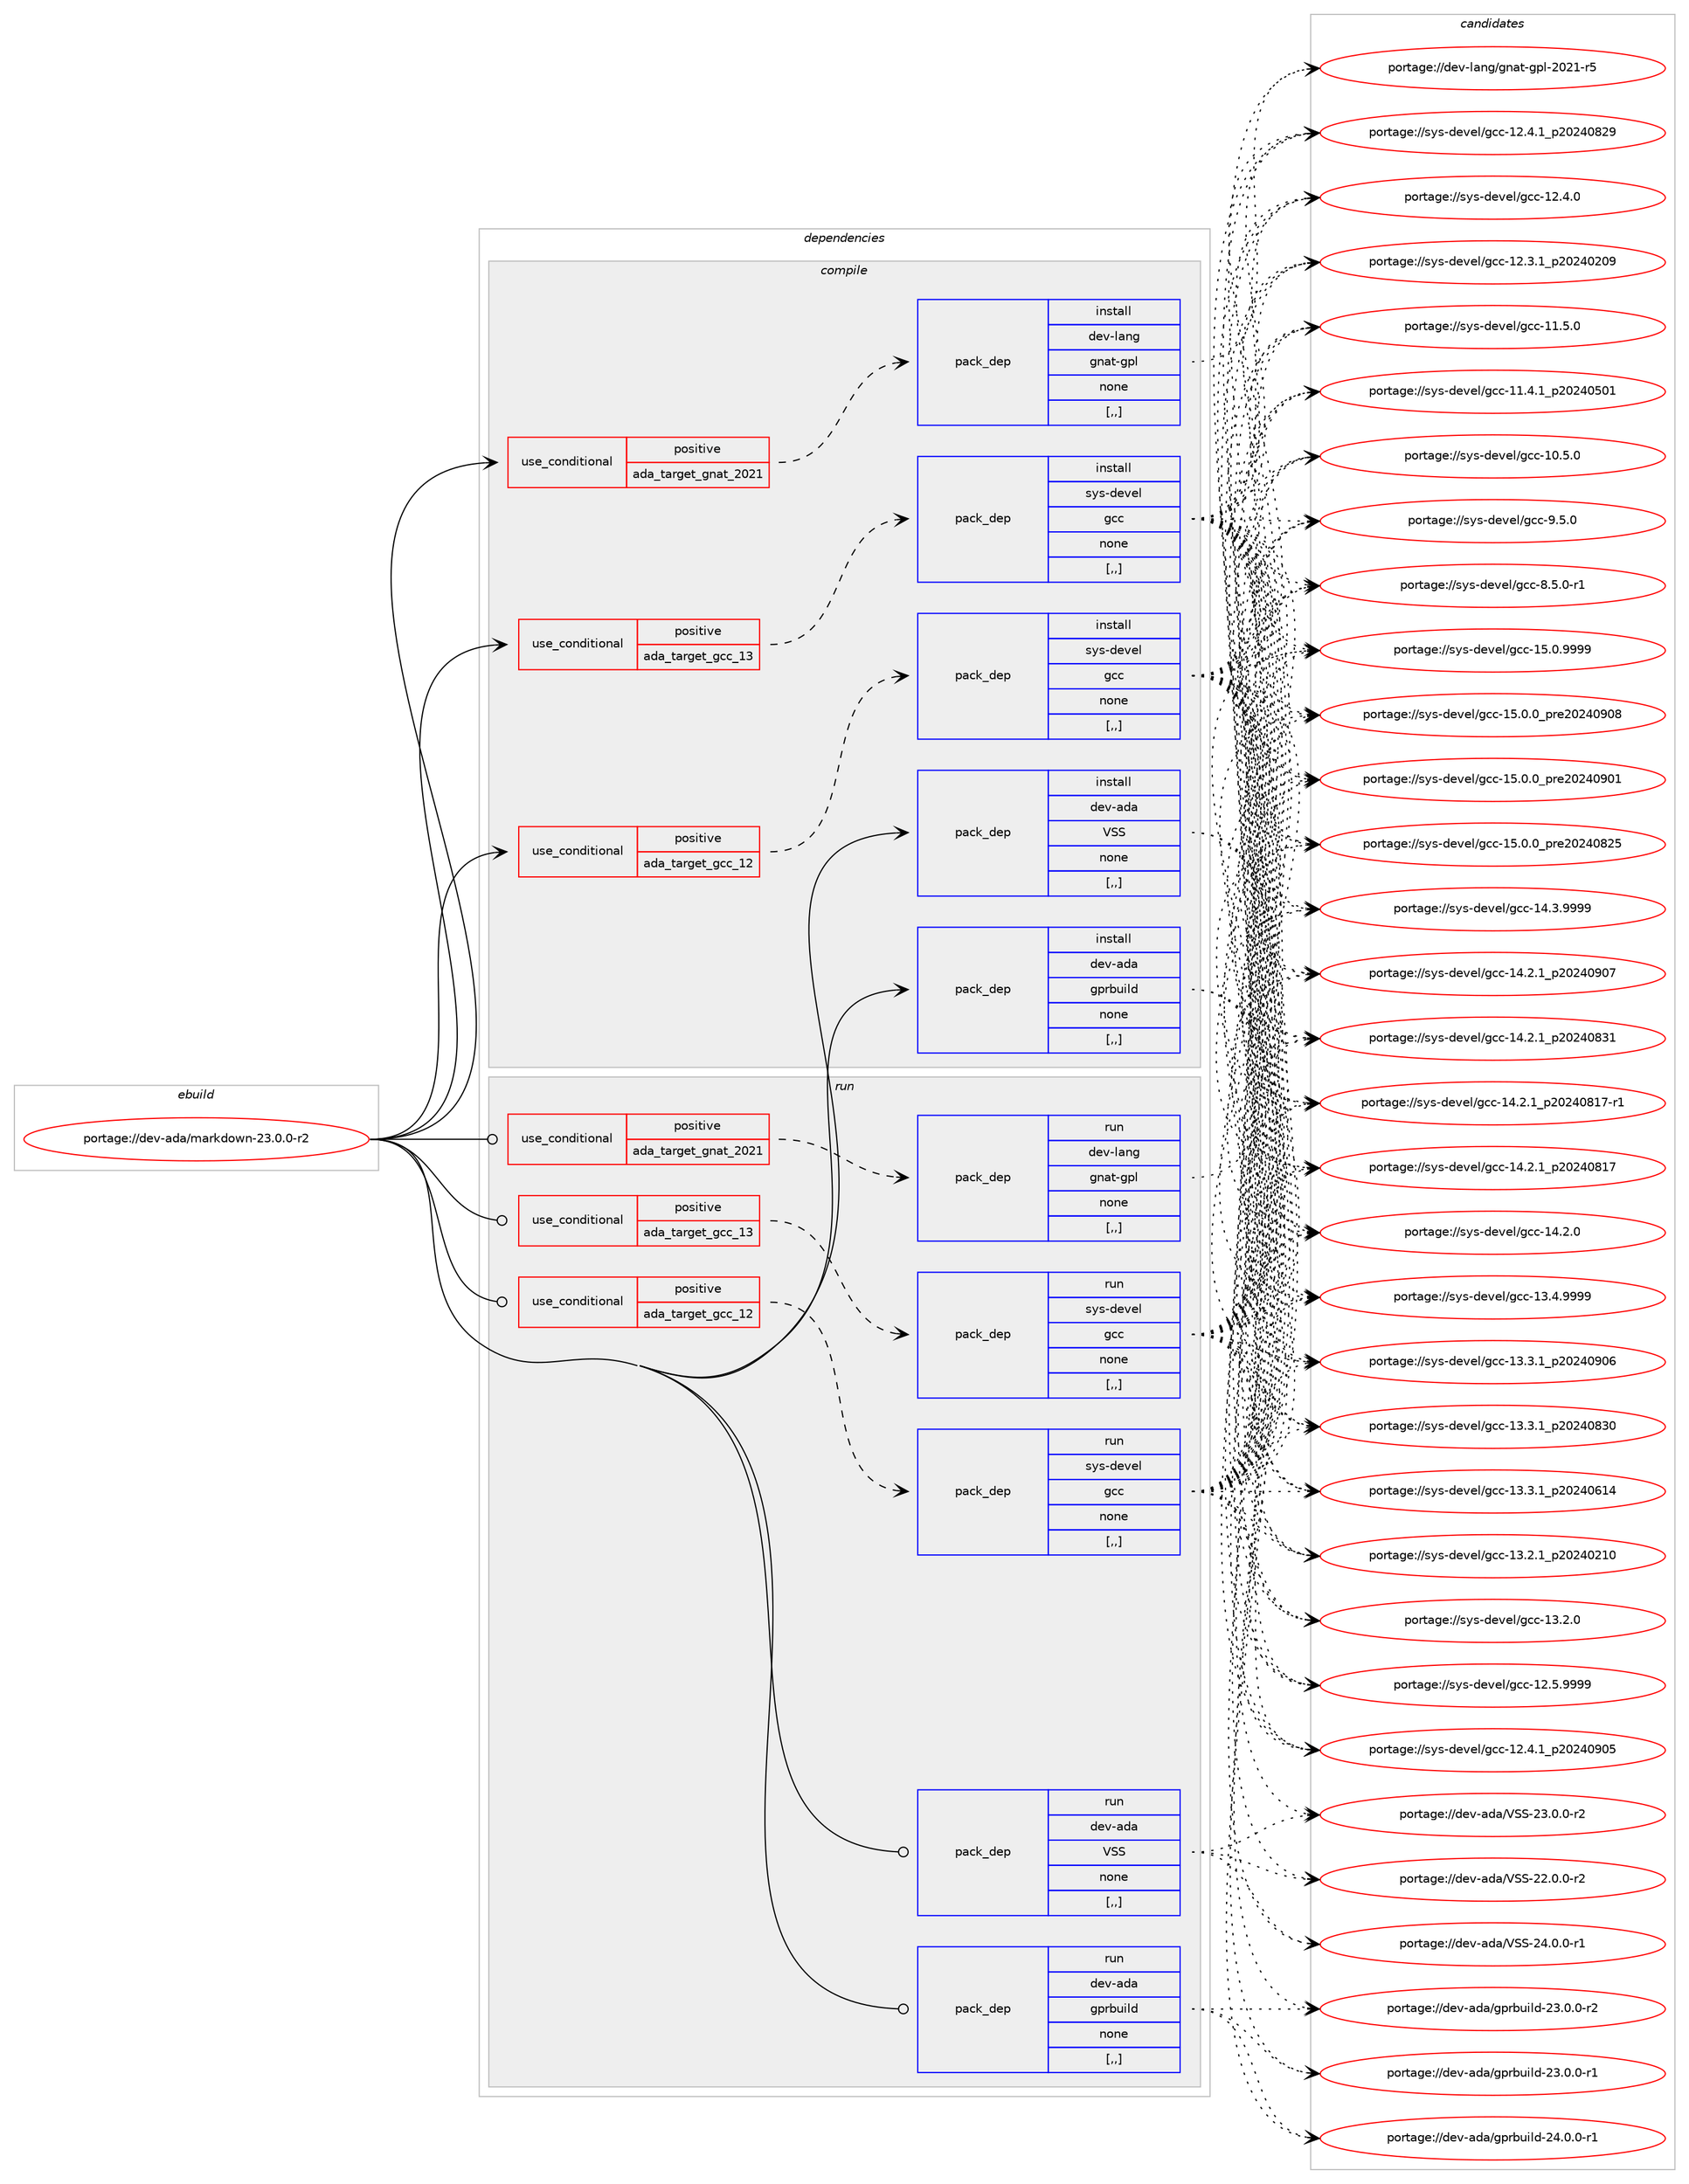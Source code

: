 digraph prolog {

# *************
# Graph options
# *************

newrank=true;
concentrate=true;
compound=true;
graph [rankdir=LR,fontname=Helvetica,fontsize=10,ranksep=1.5];#, ranksep=2.5, nodesep=0.2];
edge  [arrowhead=vee];
node  [fontname=Helvetica,fontsize=10];

# **********
# The ebuild
# **********

subgraph cluster_leftcol {
color=gray;
label=<<i>ebuild</i>>;
id [label="portage://dev-ada/markdown-23.0.0-r2", color=red, width=4, href="../dev-ada/markdown-23.0.0-r2.svg"];
}

# ****************
# The dependencies
# ****************

subgraph cluster_midcol {
color=gray;
label=<<i>dependencies</i>>;
subgraph cluster_compile {
fillcolor="#eeeeee";
style=filled;
label=<<i>compile</i>>;
subgraph cond146486 {
dependency557599 [label=<<TABLE BORDER="0" CELLBORDER="1" CELLSPACING="0" CELLPADDING="4"><TR><TD ROWSPAN="3" CELLPADDING="10">use_conditional</TD></TR><TR><TD>positive</TD></TR><TR><TD>ada_target_gcc_12</TD></TR></TABLE>>, shape=none, color=red];
subgraph pack406591 {
dependency557600 [label=<<TABLE BORDER="0" CELLBORDER="1" CELLSPACING="0" CELLPADDING="4" WIDTH="220"><TR><TD ROWSPAN="6" CELLPADDING="30">pack_dep</TD></TR><TR><TD WIDTH="110">install</TD></TR><TR><TD>sys-devel</TD></TR><TR><TD>gcc</TD></TR><TR><TD>none</TD></TR><TR><TD>[,,]</TD></TR></TABLE>>, shape=none, color=blue];
}
dependency557599:e -> dependency557600:w [weight=20,style="dashed",arrowhead="vee"];
}
id:e -> dependency557599:w [weight=20,style="solid",arrowhead="vee"];
subgraph cond146487 {
dependency557601 [label=<<TABLE BORDER="0" CELLBORDER="1" CELLSPACING="0" CELLPADDING="4"><TR><TD ROWSPAN="3" CELLPADDING="10">use_conditional</TD></TR><TR><TD>positive</TD></TR><TR><TD>ada_target_gcc_13</TD></TR></TABLE>>, shape=none, color=red];
subgraph pack406592 {
dependency557602 [label=<<TABLE BORDER="0" CELLBORDER="1" CELLSPACING="0" CELLPADDING="4" WIDTH="220"><TR><TD ROWSPAN="6" CELLPADDING="30">pack_dep</TD></TR><TR><TD WIDTH="110">install</TD></TR><TR><TD>sys-devel</TD></TR><TR><TD>gcc</TD></TR><TR><TD>none</TD></TR><TR><TD>[,,]</TD></TR></TABLE>>, shape=none, color=blue];
}
dependency557601:e -> dependency557602:w [weight=20,style="dashed",arrowhead="vee"];
}
id:e -> dependency557601:w [weight=20,style="solid",arrowhead="vee"];
subgraph cond146488 {
dependency557603 [label=<<TABLE BORDER="0" CELLBORDER="1" CELLSPACING="0" CELLPADDING="4"><TR><TD ROWSPAN="3" CELLPADDING="10">use_conditional</TD></TR><TR><TD>positive</TD></TR><TR><TD>ada_target_gnat_2021</TD></TR></TABLE>>, shape=none, color=red];
subgraph pack406593 {
dependency557604 [label=<<TABLE BORDER="0" CELLBORDER="1" CELLSPACING="0" CELLPADDING="4" WIDTH="220"><TR><TD ROWSPAN="6" CELLPADDING="30">pack_dep</TD></TR><TR><TD WIDTH="110">install</TD></TR><TR><TD>dev-lang</TD></TR><TR><TD>gnat-gpl</TD></TR><TR><TD>none</TD></TR><TR><TD>[,,]</TD></TR></TABLE>>, shape=none, color=blue];
}
dependency557603:e -> dependency557604:w [weight=20,style="dashed",arrowhead="vee"];
}
id:e -> dependency557603:w [weight=20,style="solid",arrowhead="vee"];
subgraph pack406594 {
dependency557605 [label=<<TABLE BORDER="0" CELLBORDER="1" CELLSPACING="0" CELLPADDING="4" WIDTH="220"><TR><TD ROWSPAN="6" CELLPADDING="30">pack_dep</TD></TR><TR><TD WIDTH="110">install</TD></TR><TR><TD>dev-ada</TD></TR><TR><TD>VSS</TD></TR><TR><TD>none</TD></TR><TR><TD>[,,]</TD></TR></TABLE>>, shape=none, color=blue];
}
id:e -> dependency557605:w [weight=20,style="solid",arrowhead="vee"];
subgraph pack406595 {
dependency557606 [label=<<TABLE BORDER="0" CELLBORDER="1" CELLSPACING="0" CELLPADDING="4" WIDTH="220"><TR><TD ROWSPAN="6" CELLPADDING="30">pack_dep</TD></TR><TR><TD WIDTH="110">install</TD></TR><TR><TD>dev-ada</TD></TR><TR><TD>gprbuild</TD></TR><TR><TD>none</TD></TR><TR><TD>[,,]</TD></TR></TABLE>>, shape=none, color=blue];
}
id:e -> dependency557606:w [weight=20,style="solid",arrowhead="vee"];
}
subgraph cluster_compileandrun {
fillcolor="#eeeeee";
style=filled;
label=<<i>compile and run</i>>;
}
subgraph cluster_run {
fillcolor="#eeeeee";
style=filled;
label=<<i>run</i>>;
subgraph cond146489 {
dependency557607 [label=<<TABLE BORDER="0" CELLBORDER="1" CELLSPACING="0" CELLPADDING="4"><TR><TD ROWSPAN="3" CELLPADDING="10">use_conditional</TD></TR><TR><TD>positive</TD></TR><TR><TD>ada_target_gcc_12</TD></TR></TABLE>>, shape=none, color=red];
subgraph pack406596 {
dependency557608 [label=<<TABLE BORDER="0" CELLBORDER="1" CELLSPACING="0" CELLPADDING="4" WIDTH="220"><TR><TD ROWSPAN="6" CELLPADDING="30">pack_dep</TD></TR><TR><TD WIDTH="110">run</TD></TR><TR><TD>sys-devel</TD></TR><TR><TD>gcc</TD></TR><TR><TD>none</TD></TR><TR><TD>[,,]</TD></TR></TABLE>>, shape=none, color=blue];
}
dependency557607:e -> dependency557608:w [weight=20,style="dashed",arrowhead="vee"];
}
id:e -> dependency557607:w [weight=20,style="solid",arrowhead="odot"];
subgraph cond146490 {
dependency557609 [label=<<TABLE BORDER="0" CELLBORDER="1" CELLSPACING="0" CELLPADDING="4"><TR><TD ROWSPAN="3" CELLPADDING="10">use_conditional</TD></TR><TR><TD>positive</TD></TR><TR><TD>ada_target_gcc_13</TD></TR></TABLE>>, shape=none, color=red];
subgraph pack406597 {
dependency557610 [label=<<TABLE BORDER="0" CELLBORDER="1" CELLSPACING="0" CELLPADDING="4" WIDTH="220"><TR><TD ROWSPAN="6" CELLPADDING="30">pack_dep</TD></TR><TR><TD WIDTH="110">run</TD></TR><TR><TD>sys-devel</TD></TR><TR><TD>gcc</TD></TR><TR><TD>none</TD></TR><TR><TD>[,,]</TD></TR></TABLE>>, shape=none, color=blue];
}
dependency557609:e -> dependency557610:w [weight=20,style="dashed",arrowhead="vee"];
}
id:e -> dependency557609:w [weight=20,style="solid",arrowhead="odot"];
subgraph cond146491 {
dependency557611 [label=<<TABLE BORDER="0" CELLBORDER="1" CELLSPACING="0" CELLPADDING="4"><TR><TD ROWSPAN="3" CELLPADDING="10">use_conditional</TD></TR><TR><TD>positive</TD></TR><TR><TD>ada_target_gnat_2021</TD></TR></TABLE>>, shape=none, color=red];
subgraph pack406598 {
dependency557612 [label=<<TABLE BORDER="0" CELLBORDER="1" CELLSPACING="0" CELLPADDING="4" WIDTH="220"><TR><TD ROWSPAN="6" CELLPADDING="30">pack_dep</TD></TR><TR><TD WIDTH="110">run</TD></TR><TR><TD>dev-lang</TD></TR><TR><TD>gnat-gpl</TD></TR><TR><TD>none</TD></TR><TR><TD>[,,]</TD></TR></TABLE>>, shape=none, color=blue];
}
dependency557611:e -> dependency557612:w [weight=20,style="dashed",arrowhead="vee"];
}
id:e -> dependency557611:w [weight=20,style="solid",arrowhead="odot"];
subgraph pack406599 {
dependency557613 [label=<<TABLE BORDER="0" CELLBORDER="1" CELLSPACING="0" CELLPADDING="4" WIDTH="220"><TR><TD ROWSPAN="6" CELLPADDING="30">pack_dep</TD></TR><TR><TD WIDTH="110">run</TD></TR><TR><TD>dev-ada</TD></TR><TR><TD>VSS</TD></TR><TR><TD>none</TD></TR><TR><TD>[,,]</TD></TR></TABLE>>, shape=none, color=blue];
}
id:e -> dependency557613:w [weight=20,style="solid",arrowhead="odot"];
subgraph pack406600 {
dependency557614 [label=<<TABLE BORDER="0" CELLBORDER="1" CELLSPACING="0" CELLPADDING="4" WIDTH="220"><TR><TD ROWSPAN="6" CELLPADDING="30">pack_dep</TD></TR><TR><TD WIDTH="110">run</TD></TR><TR><TD>dev-ada</TD></TR><TR><TD>gprbuild</TD></TR><TR><TD>none</TD></TR><TR><TD>[,,]</TD></TR></TABLE>>, shape=none, color=blue];
}
id:e -> dependency557614:w [weight=20,style="solid",arrowhead="odot"];
}
}

# **************
# The candidates
# **************

subgraph cluster_choices {
rank=same;
color=gray;
label=<<i>candidates</i>>;

subgraph choice406591 {
color=black;
nodesep=1;
choice1151211154510010111810110847103999945495346484657575757 [label="portage://sys-devel/gcc-15.0.9999", color=red, width=4,href="../sys-devel/gcc-15.0.9999.svg"];
choice1151211154510010111810110847103999945495346484648951121141015048505248574856 [label="portage://sys-devel/gcc-15.0.0_pre20240908", color=red, width=4,href="../sys-devel/gcc-15.0.0_pre20240908.svg"];
choice1151211154510010111810110847103999945495346484648951121141015048505248574849 [label="portage://sys-devel/gcc-15.0.0_pre20240901", color=red, width=4,href="../sys-devel/gcc-15.0.0_pre20240901.svg"];
choice1151211154510010111810110847103999945495346484648951121141015048505248565053 [label="portage://sys-devel/gcc-15.0.0_pre20240825", color=red, width=4,href="../sys-devel/gcc-15.0.0_pre20240825.svg"];
choice1151211154510010111810110847103999945495246514657575757 [label="portage://sys-devel/gcc-14.3.9999", color=red, width=4,href="../sys-devel/gcc-14.3.9999.svg"];
choice1151211154510010111810110847103999945495246504649951125048505248574855 [label="portage://sys-devel/gcc-14.2.1_p20240907", color=red, width=4,href="../sys-devel/gcc-14.2.1_p20240907.svg"];
choice1151211154510010111810110847103999945495246504649951125048505248565149 [label="portage://sys-devel/gcc-14.2.1_p20240831", color=red, width=4,href="../sys-devel/gcc-14.2.1_p20240831.svg"];
choice11512111545100101118101108471039999454952465046499511250485052485649554511449 [label="portage://sys-devel/gcc-14.2.1_p20240817-r1", color=red, width=4,href="../sys-devel/gcc-14.2.1_p20240817-r1.svg"];
choice1151211154510010111810110847103999945495246504649951125048505248564955 [label="portage://sys-devel/gcc-14.2.1_p20240817", color=red, width=4,href="../sys-devel/gcc-14.2.1_p20240817.svg"];
choice1151211154510010111810110847103999945495246504648 [label="portage://sys-devel/gcc-14.2.0", color=red, width=4,href="../sys-devel/gcc-14.2.0.svg"];
choice1151211154510010111810110847103999945495146524657575757 [label="portage://sys-devel/gcc-13.4.9999", color=red, width=4,href="../sys-devel/gcc-13.4.9999.svg"];
choice1151211154510010111810110847103999945495146514649951125048505248574854 [label="portage://sys-devel/gcc-13.3.1_p20240906", color=red, width=4,href="../sys-devel/gcc-13.3.1_p20240906.svg"];
choice1151211154510010111810110847103999945495146514649951125048505248565148 [label="portage://sys-devel/gcc-13.3.1_p20240830", color=red, width=4,href="../sys-devel/gcc-13.3.1_p20240830.svg"];
choice1151211154510010111810110847103999945495146514649951125048505248544952 [label="portage://sys-devel/gcc-13.3.1_p20240614", color=red, width=4,href="../sys-devel/gcc-13.3.1_p20240614.svg"];
choice1151211154510010111810110847103999945495146504649951125048505248504948 [label="portage://sys-devel/gcc-13.2.1_p20240210", color=red, width=4,href="../sys-devel/gcc-13.2.1_p20240210.svg"];
choice1151211154510010111810110847103999945495146504648 [label="portage://sys-devel/gcc-13.2.0", color=red, width=4,href="../sys-devel/gcc-13.2.0.svg"];
choice1151211154510010111810110847103999945495046534657575757 [label="portage://sys-devel/gcc-12.5.9999", color=red, width=4,href="../sys-devel/gcc-12.5.9999.svg"];
choice1151211154510010111810110847103999945495046524649951125048505248574853 [label="portage://sys-devel/gcc-12.4.1_p20240905", color=red, width=4,href="../sys-devel/gcc-12.4.1_p20240905.svg"];
choice1151211154510010111810110847103999945495046524649951125048505248565057 [label="portage://sys-devel/gcc-12.4.1_p20240829", color=red, width=4,href="../sys-devel/gcc-12.4.1_p20240829.svg"];
choice1151211154510010111810110847103999945495046524648 [label="portage://sys-devel/gcc-12.4.0", color=red, width=4,href="../sys-devel/gcc-12.4.0.svg"];
choice1151211154510010111810110847103999945495046514649951125048505248504857 [label="portage://sys-devel/gcc-12.3.1_p20240209", color=red, width=4,href="../sys-devel/gcc-12.3.1_p20240209.svg"];
choice1151211154510010111810110847103999945494946534648 [label="portage://sys-devel/gcc-11.5.0", color=red, width=4,href="../sys-devel/gcc-11.5.0.svg"];
choice1151211154510010111810110847103999945494946524649951125048505248534849 [label="portage://sys-devel/gcc-11.4.1_p20240501", color=red, width=4,href="../sys-devel/gcc-11.4.1_p20240501.svg"];
choice1151211154510010111810110847103999945494846534648 [label="portage://sys-devel/gcc-10.5.0", color=red, width=4,href="../sys-devel/gcc-10.5.0.svg"];
choice11512111545100101118101108471039999455746534648 [label="portage://sys-devel/gcc-9.5.0", color=red, width=4,href="../sys-devel/gcc-9.5.0.svg"];
choice115121115451001011181011084710399994556465346484511449 [label="portage://sys-devel/gcc-8.5.0-r1", color=red, width=4,href="../sys-devel/gcc-8.5.0-r1.svg"];
dependency557600:e -> choice1151211154510010111810110847103999945495346484657575757:w [style=dotted,weight="100"];
dependency557600:e -> choice1151211154510010111810110847103999945495346484648951121141015048505248574856:w [style=dotted,weight="100"];
dependency557600:e -> choice1151211154510010111810110847103999945495346484648951121141015048505248574849:w [style=dotted,weight="100"];
dependency557600:e -> choice1151211154510010111810110847103999945495346484648951121141015048505248565053:w [style=dotted,weight="100"];
dependency557600:e -> choice1151211154510010111810110847103999945495246514657575757:w [style=dotted,weight="100"];
dependency557600:e -> choice1151211154510010111810110847103999945495246504649951125048505248574855:w [style=dotted,weight="100"];
dependency557600:e -> choice1151211154510010111810110847103999945495246504649951125048505248565149:w [style=dotted,weight="100"];
dependency557600:e -> choice11512111545100101118101108471039999454952465046499511250485052485649554511449:w [style=dotted,weight="100"];
dependency557600:e -> choice1151211154510010111810110847103999945495246504649951125048505248564955:w [style=dotted,weight="100"];
dependency557600:e -> choice1151211154510010111810110847103999945495246504648:w [style=dotted,weight="100"];
dependency557600:e -> choice1151211154510010111810110847103999945495146524657575757:w [style=dotted,weight="100"];
dependency557600:e -> choice1151211154510010111810110847103999945495146514649951125048505248574854:w [style=dotted,weight="100"];
dependency557600:e -> choice1151211154510010111810110847103999945495146514649951125048505248565148:w [style=dotted,weight="100"];
dependency557600:e -> choice1151211154510010111810110847103999945495146514649951125048505248544952:w [style=dotted,weight="100"];
dependency557600:e -> choice1151211154510010111810110847103999945495146504649951125048505248504948:w [style=dotted,weight="100"];
dependency557600:e -> choice1151211154510010111810110847103999945495146504648:w [style=dotted,weight="100"];
dependency557600:e -> choice1151211154510010111810110847103999945495046534657575757:w [style=dotted,weight="100"];
dependency557600:e -> choice1151211154510010111810110847103999945495046524649951125048505248574853:w [style=dotted,weight="100"];
dependency557600:e -> choice1151211154510010111810110847103999945495046524649951125048505248565057:w [style=dotted,weight="100"];
dependency557600:e -> choice1151211154510010111810110847103999945495046524648:w [style=dotted,weight="100"];
dependency557600:e -> choice1151211154510010111810110847103999945495046514649951125048505248504857:w [style=dotted,weight="100"];
dependency557600:e -> choice1151211154510010111810110847103999945494946534648:w [style=dotted,weight="100"];
dependency557600:e -> choice1151211154510010111810110847103999945494946524649951125048505248534849:w [style=dotted,weight="100"];
dependency557600:e -> choice1151211154510010111810110847103999945494846534648:w [style=dotted,weight="100"];
dependency557600:e -> choice11512111545100101118101108471039999455746534648:w [style=dotted,weight="100"];
dependency557600:e -> choice115121115451001011181011084710399994556465346484511449:w [style=dotted,weight="100"];
}
subgraph choice406592 {
color=black;
nodesep=1;
choice1151211154510010111810110847103999945495346484657575757 [label="portage://sys-devel/gcc-15.0.9999", color=red, width=4,href="../sys-devel/gcc-15.0.9999.svg"];
choice1151211154510010111810110847103999945495346484648951121141015048505248574856 [label="portage://sys-devel/gcc-15.0.0_pre20240908", color=red, width=4,href="../sys-devel/gcc-15.0.0_pre20240908.svg"];
choice1151211154510010111810110847103999945495346484648951121141015048505248574849 [label="portage://sys-devel/gcc-15.0.0_pre20240901", color=red, width=4,href="../sys-devel/gcc-15.0.0_pre20240901.svg"];
choice1151211154510010111810110847103999945495346484648951121141015048505248565053 [label="portage://sys-devel/gcc-15.0.0_pre20240825", color=red, width=4,href="../sys-devel/gcc-15.0.0_pre20240825.svg"];
choice1151211154510010111810110847103999945495246514657575757 [label="portage://sys-devel/gcc-14.3.9999", color=red, width=4,href="../sys-devel/gcc-14.3.9999.svg"];
choice1151211154510010111810110847103999945495246504649951125048505248574855 [label="portage://sys-devel/gcc-14.2.1_p20240907", color=red, width=4,href="../sys-devel/gcc-14.2.1_p20240907.svg"];
choice1151211154510010111810110847103999945495246504649951125048505248565149 [label="portage://sys-devel/gcc-14.2.1_p20240831", color=red, width=4,href="../sys-devel/gcc-14.2.1_p20240831.svg"];
choice11512111545100101118101108471039999454952465046499511250485052485649554511449 [label="portage://sys-devel/gcc-14.2.1_p20240817-r1", color=red, width=4,href="../sys-devel/gcc-14.2.1_p20240817-r1.svg"];
choice1151211154510010111810110847103999945495246504649951125048505248564955 [label="portage://sys-devel/gcc-14.2.1_p20240817", color=red, width=4,href="../sys-devel/gcc-14.2.1_p20240817.svg"];
choice1151211154510010111810110847103999945495246504648 [label="portage://sys-devel/gcc-14.2.0", color=red, width=4,href="../sys-devel/gcc-14.2.0.svg"];
choice1151211154510010111810110847103999945495146524657575757 [label="portage://sys-devel/gcc-13.4.9999", color=red, width=4,href="../sys-devel/gcc-13.4.9999.svg"];
choice1151211154510010111810110847103999945495146514649951125048505248574854 [label="portage://sys-devel/gcc-13.3.1_p20240906", color=red, width=4,href="../sys-devel/gcc-13.3.1_p20240906.svg"];
choice1151211154510010111810110847103999945495146514649951125048505248565148 [label="portage://sys-devel/gcc-13.3.1_p20240830", color=red, width=4,href="../sys-devel/gcc-13.3.1_p20240830.svg"];
choice1151211154510010111810110847103999945495146514649951125048505248544952 [label="portage://sys-devel/gcc-13.3.1_p20240614", color=red, width=4,href="../sys-devel/gcc-13.3.1_p20240614.svg"];
choice1151211154510010111810110847103999945495146504649951125048505248504948 [label="portage://sys-devel/gcc-13.2.1_p20240210", color=red, width=4,href="../sys-devel/gcc-13.2.1_p20240210.svg"];
choice1151211154510010111810110847103999945495146504648 [label="portage://sys-devel/gcc-13.2.0", color=red, width=4,href="../sys-devel/gcc-13.2.0.svg"];
choice1151211154510010111810110847103999945495046534657575757 [label="portage://sys-devel/gcc-12.5.9999", color=red, width=4,href="../sys-devel/gcc-12.5.9999.svg"];
choice1151211154510010111810110847103999945495046524649951125048505248574853 [label="portage://sys-devel/gcc-12.4.1_p20240905", color=red, width=4,href="../sys-devel/gcc-12.4.1_p20240905.svg"];
choice1151211154510010111810110847103999945495046524649951125048505248565057 [label="portage://sys-devel/gcc-12.4.1_p20240829", color=red, width=4,href="../sys-devel/gcc-12.4.1_p20240829.svg"];
choice1151211154510010111810110847103999945495046524648 [label="portage://sys-devel/gcc-12.4.0", color=red, width=4,href="../sys-devel/gcc-12.4.0.svg"];
choice1151211154510010111810110847103999945495046514649951125048505248504857 [label="portage://sys-devel/gcc-12.3.1_p20240209", color=red, width=4,href="../sys-devel/gcc-12.3.1_p20240209.svg"];
choice1151211154510010111810110847103999945494946534648 [label="portage://sys-devel/gcc-11.5.0", color=red, width=4,href="../sys-devel/gcc-11.5.0.svg"];
choice1151211154510010111810110847103999945494946524649951125048505248534849 [label="portage://sys-devel/gcc-11.4.1_p20240501", color=red, width=4,href="../sys-devel/gcc-11.4.1_p20240501.svg"];
choice1151211154510010111810110847103999945494846534648 [label="portage://sys-devel/gcc-10.5.0", color=red, width=4,href="../sys-devel/gcc-10.5.0.svg"];
choice11512111545100101118101108471039999455746534648 [label="portage://sys-devel/gcc-9.5.0", color=red, width=4,href="../sys-devel/gcc-9.5.0.svg"];
choice115121115451001011181011084710399994556465346484511449 [label="portage://sys-devel/gcc-8.5.0-r1", color=red, width=4,href="../sys-devel/gcc-8.5.0-r1.svg"];
dependency557602:e -> choice1151211154510010111810110847103999945495346484657575757:w [style=dotted,weight="100"];
dependency557602:e -> choice1151211154510010111810110847103999945495346484648951121141015048505248574856:w [style=dotted,weight="100"];
dependency557602:e -> choice1151211154510010111810110847103999945495346484648951121141015048505248574849:w [style=dotted,weight="100"];
dependency557602:e -> choice1151211154510010111810110847103999945495346484648951121141015048505248565053:w [style=dotted,weight="100"];
dependency557602:e -> choice1151211154510010111810110847103999945495246514657575757:w [style=dotted,weight="100"];
dependency557602:e -> choice1151211154510010111810110847103999945495246504649951125048505248574855:w [style=dotted,weight="100"];
dependency557602:e -> choice1151211154510010111810110847103999945495246504649951125048505248565149:w [style=dotted,weight="100"];
dependency557602:e -> choice11512111545100101118101108471039999454952465046499511250485052485649554511449:w [style=dotted,weight="100"];
dependency557602:e -> choice1151211154510010111810110847103999945495246504649951125048505248564955:w [style=dotted,weight="100"];
dependency557602:e -> choice1151211154510010111810110847103999945495246504648:w [style=dotted,weight="100"];
dependency557602:e -> choice1151211154510010111810110847103999945495146524657575757:w [style=dotted,weight="100"];
dependency557602:e -> choice1151211154510010111810110847103999945495146514649951125048505248574854:w [style=dotted,weight="100"];
dependency557602:e -> choice1151211154510010111810110847103999945495146514649951125048505248565148:w [style=dotted,weight="100"];
dependency557602:e -> choice1151211154510010111810110847103999945495146514649951125048505248544952:w [style=dotted,weight="100"];
dependency557602:e -> choice1151211154510010111810110847103999945495146504649951125048505248504948:w [style=dotted,weight="100"];
dependency557602:e -> choice1151211154510010111810110847103999945495146504648:w [style=dotted,weight="100"];
dependency557602:e -> choice1151211154510010111810110847103999945495046534657575757:w [style=dotted,weight="100"];
dependency557602:e -> choice1151211154510010111810110847103999945495046524649951125048505248574853:w [style=dotted,weight="100"];
dependency557602:e -> choice1151211154510010111810110847103999945495046524649951125048505248565057:w [style=dotted,weight="100"];
dependency557602:e -> choice1151211154510010111810110847103999945495046524648:w [style=dotted,weight="100"];
dependency557602:e -> choice1151211154510010111810110847103999945495046514649951125048505248504857:w [style=dotted,weight="100"];
dependency557602:e -> choice1151211154510010111810110847103999945494946534648:w [style=dotted,weight="100"];
dependency557602:e -> choice1151211154510010111810110847103999945494946524649951125048505248534849:w [style=dotted,weight="100"];
dependency557602:e -> choice1151211154510010111810110847103999945494846534648:w [style=dotted,weight="100"];
dependency557602:e -> choice11512111545100101118101108471039999455746534648:w [style=dotted,weight="100"];
dependency557602:e -> choice115121115451001011181011084710399994556465346484511449:w [style=dotted,weight="100"];
}
subgraph choice406593 {
color=black;
nodesep=1;
choice100101118451089711010347103110971164510311210845504850494511453 [label="portage://dev-lang/gnat-gpl-2021-r5", color=red, width=4,href="../dev-lang/gnat-gpl-2021-r5.svg"];
dependency557604:e -> choice100101118451089711010347103110971164510311210845504850494511453:w [style=dotted,weight="100"];
}
subgraph choice406594 {
color=black;
nodesep=1;
choice10010111845971009747868383455052464846484511449 [label="portage://dev-ada/VSS-24.0.0-r1", color=red, width=4,href="../dev-ada/VSS-24.0.0-r1.svg"];
choice10010111845971009747868383455051464846484511450 [label="portage://dev-ada/VSS-23.0.0-r2", color=red, width=4,href="../dev-ada/VSS-23.0.0-r2.svg"];
choice10010111845971009747868383455050464846484511450 [label="portage://dev-ada/VSS-22.0.0-r2", color=red, width=4,href="../dev-ada/VSS-22.0.0-r2.svg"];
dependency557605:e -> choice10010111845971009747868383455052464846484511449:w [style=dotted,weight="100"];
dependency557605:e -> choice10010111845971009747868383455051464846484511450:w [style=dotted,weight="100"];
dependency557605:e -> choice10010111845971009747868383455050464846484511450:w [style=dotted,weight="100"];
}
subgraph choice406595 {
color=black;
nodesep=1;
choice1001011184597100974710311211498117105108100455052464846484511449 [label="portage://dev-ada/gprbuild-24.0.0-r1", color=red, width=4,href="../dev-ada/gprbuild-24.0.0-r1.svg"];
choice1001011184597100974710311211498117105108100455051464846484511450 [label="portage://dev-ada/gprbuild-23.0.0-r2", color=red, width=4,href="../dev-ada/gprbuild-23.0.0-r2.svg"];
choice1001011184597100974710311211498117105108100455051464846484511449 [label="portage://dev-ada/gprbuild-23.0.0-r1", color=red, width=4,href="../dev-ada/gprbuild-23.0.0-r1.svg"];
dependency557606:e -> choice1001011184597100974710311211498117105108100455052464846484511449:w [style=dotted,weight="100"];
dependency557606:e -> choice1001011184597100974710311211498117105108100455051464846484511450:w [style=dotted,weight="100"];
dependency557606:e -> choice1001011184597100974710311211498117105108100455051464846484511449:w [style=dotted,weight="100"];
}
subgraph choice406596 {
color=black;
nodesep=1;
choice1151211154510010111810110847103999945495346484657575757 [label="portage://sys-devel/gcc-15.0.9999", color=red, width=4,href="../sys-devel/gcc-15.0.9999.svg"];
choice1151211154510010111810110847103999945495346484648951121141015048505248574856 [label="portage://sys-devel/gcc-15.0.0_pre20240908", color=red, width=4,href="../sys-devel/gcc-15.0.0_pre20240908.svg"];
choice1151211154510010111810110847103999945495346484648951121141015048505248574849 [label="portage://sys-devel/gcc-15.0.0_pre20240901", color=red, width=4,href="../sys-devel/gcc-15.0.0_pre20240901.svg"];
choice1151211154510010111810110847103999945495346484648951121141015048505248565053 [label="portage://sys-devel/gcc-15.0.0_pre20240825", color=red, width=4,href="../sys-devel/gcc-15.0.0_pre20240825.svg"];
choice1151211154510010111810110847103999945495246514657575757 [label="portage://sys-devel/gcc-14.3.9999", color=red, width=4,href="../sys-devel/gcc-14.3.9999.svg"];
choice1151211154510010111810110847103999945495246504649951125048505248574855 [label="portage://sys-devel/gcc-14.2.1_p20240907", color=red, width=4,href="../sys-devel/gcc-14.2.1_p20240907.svg"];
choice1151211154510010111810110847103999945495246504649951125048505248565149 [label="portage://sys-devel/gcc-14.2.1_p20240831", color=red, width=4,href="../sys-devel/gcc-14.2.1_p20240831.svg"];
choice11512111545100101118101108471039999454952465046499511250485052485649554511449 [label="portage://sys-devel/gcc-14.2.1_p20240817-r1", color=red, width=4,href="../sys-devel/gcc-14.2.1_p20240817-r1.svg"];
choice1151211154510010111810110847103999945495246504649951125048505248564955 [label="portage://sys-devel/gcc-14.2.1_p20240817", color=red, width=4,href="../sys-devel/gcc-14.2.1_p20240817.svg"];
choice1151211154510010111810110847103999945495246504648 [label="portage://sys-devel/gcc-14.2.0", color=red, width=4,href="../sys-devel/gcc-14.2.0.svg"];
choice1151211154510010111810110847103999945495146524657575757 [label="portage://sys-devel/gcc-13.4.9999", color=red, width=4,href="../sys-devel/gcc-13.4.9999.svg"];
choice1151211154510010111810110847103999945495146514649951125048505248574854 [label="portage://sys-devel/gcc-13.3.1_p20240906", color=red, width=4,href="../sys-devel/gcc-13.3.1_p20240906.svg"];
choice1151211154510010111810110847103999945495146514649951125048505248565148 [label="portage://sys-devel/gcc-13.3.1_p20240830", color=red, width=4,href="../sys-devel/gcc-13.3.1_p20240830.svg"];
choice1151211154510010111810110847103999945495146514649951125048505248544952 [label="portage://sys-devel/gcc-13.3.1_p20240614", color=red, width=4,href="../sys-devel/gcc-13.3.1_p20240614.svg"];
choice1151211154510010111810110847103999945495146504649951125048505248504948 [label="portage://sys-devel/gcc-13.2.1_p20240210", color=red, width=4,href="../sys-devel/gcc-13.2.1_p20240210.svg"];
choice1151211154510010111810110847103999945495146504648 [label="portage://sys-devel/gcc-13.2.0", color=red, width=4,href="../sys-devel/gcc-13.2.0.svg"];
choice1151211154510010111810110847103999945495046534657575757 [label="portage://sys-devel/gcc-12.5.9999", color=red, width=4,href="../sys-devel/gcc-12.5.9999.svg"];
choice1151211154510010111810110847103999945495046524649951125048505248574853 [label="portage://sys-devel/gcc-12.4.1_p20240905", color=red, width=4,href="../sys-devel/gcc-12.4.1_p20240905.svg"];
choice1151211154510010111810110847103999945495046524649951125048505248565057 [label="portage://sys-devel/gcc-12.4.1_p20240829", color=red, width=4,href="../sys-devel/gcc-12.4.1_p20240829.svg"];
choice1151211154510010111810110847103999945495046524648 [label="portage://sys-devel/gcc-12.4.0", color=red, width=4,href="../sys-devel/gcc-12.4.0.svg"];
choice1151211154510010111810110847103999945495046514649951125048505248504857 [label="portage://sys-devel/gcc-12.3.1_p20240209", color=red, width=4,href="../sys-devel/gcc-12.3.1_p20240209.svg"];
choice1151211154510010111810110847103999945494946534648 [label="portage://sys-devel/gcc-11.5.0", color=red, width=4,href="../sys-devel/gcc-11.5.0.svg"];
choice1151211154510010111810110847103999945494946524649951125048505248534849 [label="portage://sys-devel/gcc-11.4.1_p20240501", color=red, width=4,href="../sys-devel/gcc-11.4.1_p20240501.svg"];
choice1151211154510010111810110847103999945494846534648 [label="portage://sys-devel/gcc-10.5.0", color=red, width=4,href="../sys-devel/gcc-10.5.0.svg"];
choice11512111545100101118101108471039999455746534648 [label="portage://sys-devel/gcc-9.5.0", color=red, width=4,href="../sys-devel/gcc-9.5.0.svg"];
choice115121115451001011181011084710399994556465346484511449 [label="portage://sys-devel/gcc-8.5.0-r1", color=red, width=4,href="../sys-devel/gcc-8.5.0-r1.svg"];
dependency557608:e -> choice1151211154510010111810110847103999945495346484657575757:w [style=dotted,weight="100"];
dependency557608:e -> choice1151211154510010111810110847103999945495346484648951121141015048505248574856:w [style=dotted,weight="100"];
dependency557608:e -> choice1151211154510010111810110847103999945495346484648951121141015048505248574849:w [style=dotted,weight="100"];
dependency557608:e -> choice1151211154510010111810110847103999945495346484648951121141015048505248565053:w [style=dotted,weight="100"];
dependency557608:e -> choice1151211154510010111810110847103999945495246514657575757:w [style=dotted,weight="100"];
dependency557608:e -> choice1151211154510010111810110847103999945495246504649951125048505248574855:w [style=dotted,weight="100"];
dependency557608:e -> choice1151211154510010111810110847103999945495246504649951125048505248565149:w [style=dotted,weight="100"];
dependency557608:e -> choice11512111545100101118101108471039999454952465046499511250485052485649554511449:w [style=dotted,weight="100"];
dependency557608:e -> choice1151211154510010111810110847103999945495246504649951125048505248564955:w [style=dotted,weight="100"];
dependency557608:e -> choice1151211154510010111810110847103999945495246504648:w [style=dotted,weight="100"];
dependency557608:e -> choice1151211154510010111810110847103999945495146524657575757:w [style=dotted,weight="100"];
dependency557608:e -> choice1151211154510010111810110847103999945495146514649951125048505248574854:w [style=dotted,weight="100"];
dependency557608:e -> choice1151211154510010111810110847103999945495146514649951125048505248565148:w [style=dotted,weight="100"];
dependency557608:e -> choice1151211154510010111810110847103999945495146514649951125048505248544952:w [style=dotted,weight="100"];
dependency557608:e -> choice1151211154510010111810110847103999945495146504649951125048505248504948:w [style=dotted,weight="100"];
dependency557608:e -> choice1151211154510010111810110847103999945495146504648:w [style=dotted,weight="100"];
dependency557608:e -> choice1151211154510010111810110847103999945495046534657575757:w [style=dotted,weight="100"];
dependency557608:e -> choice1151211154510010111810110847103999945495046524649951125048505248574853:w [style=dotted,weight="100"];
dependency557608:e -> choice1151211154510010111810110847103999945495046524649951125048505248565057:w [style=dotted,weight="100"];
dependency557608:e -> choice1151211154510010111810110847103999945495046524648:w [style=dotted,weight="100"];
dependency557608:e -> choice1151211154510010111810110847103999945495046514649951125048505248504857:w [style=dotted,weight="100"];
dependency557608:e -> choice1151211154510010111810110847103999945494946534648:w [style=dotted,weight="100"];
dependency557608:e -> choice1151211154510010111810110847103999945494946524649951125048505248534849:w [style=dotted,weight="100"];
dependency557608:e -> choice1151211154510010111810110847103999945494846534648:w [style=dotted,weight="100"];
dependency557608:e -> choice11512111545100101118101108471039999455746534648:w [style=dotted,weight="100"];
dependency557608:e -> choice115121115451001011181011084710399994556465346484511449:w [style=dotted,weight="100"];
}
subgraph choice406597 {
color=black;
nodesep=1;
choice1151211154510010111810110847103999945495346484657575757 [label="portage://sys-devel/gcc-15.0.9999", color=red, width=4,href="../sys-devel/gcc-15.0.9999.svg"];
choice1151211154510010111810110847103999945495346484648951121141015048505248574856 [label="portage://sys-devel/gcc-15.0.0_pre20240908", color=red, width=4,href="../sys-devel/gcc-15.0.0_pre20240908.svg"];
choice1151211154510010111810110847103999945495346484648951121141015048505248574849 [label="portage://sys-devel/gcc-15.0.0_pre20240901", color=red, width=4,href="../sys-devel/gcc-15.0.0_pre20240901.svg"];
choice1151211154510010111810110847103999945495346484648951121141015048505248565053 [label="portage://sys-devel/gcc-15.0.0_pre20240825", color=red, width=4,href="../sys-devel/gcc-15.0.0_pre20240825.svg"];
choice1151211154510010111810110847103999945495246514657575757 [label="portage://sys-devel/gcc-14.3.9999", color=red, width=4,href="../sys-devel/gcc-14.3.9999.svg"];
choice1151211154510010111810110847103999945495246504649951125048505248574855 [label="portage://sys-devel/gcc-14.2.1_p20240907", color=red, width=4,href="../sys-devel/gcc-14.2.1_p20240907.svg"];
choice1151211154510010111810110847103999945495246504649951125048505248565149 [label="portage://sys-devel/gcc-14.2.1_p20240831", color=red, width=4,href="../sys-devel/gcc-14.2.1_p20240831.svg"];
choice11512111545100101118101108471039999454952465046499511250485052485649554511449 [label="portage://sys-devel/gcc-14.2.1_p20240817-r1", color=red, width=4,href="../sys-devel/gcc-14.2.1_p20240817-r1.svg"];
choice1151211154510010111810110847103999945495246504649951125048505248564955 [label="portage://sys-devel/gcc-14.2.1_p20240817", color=red, width=4,href="../sys-devel/gcc-14.2.1_p20240817.svg"];
choice1151211154510010111810110847103999945495246504648 [label="portage://sys-devel/gcc-14.2.0", color=red, width=4,href="../sys-devel/gcc-14.2.0.svg"];
choice1151211154510010111810110847103999945495146524657575757 [label="portage://sys-devel/gcc-13.4.9999", color=red, width=4,href="../sys-devel/gcc-13.4.9999.svg"];
choice1151211154510010111810110847103999945495146514649951125048505248574854 [label="portage://sys-devel/gcc-13.3.1_p20240906", color=red, width=4,href="../sys-devel/gcc-13.3.1_p20240906.svg"];
choice1151211154510010111810110847103999945495146514649951125048505248565148 [label="portage://sys-devel/gcc-13.3.1_p20240830", color=red, width=4,href="../sys-devel/gcc-13.3.1_p20240830.svg"];
choice1151211154510010111810110847103999945495146514649951125048505248544952 [label="portage://sys-devel/gcc-13.3.1_p20240614", color=red, width=4,href="../sys-devel/gcc-13.3.1_p20240614.svg"];
choice1151211154510010111810110847103999945495146504649951125048505248504948 [label="portage://sys-devel/gcc-13.2.1_p20240210", color=red, width=4,href="../sys-devel/gcc-13.2.1_p20240210.svg"];
choice1151211154510010111810110847103999945495146504648 [label="portage://sys-devel/gcc-13.2.0", color=red, width=4,href="../sys-devel/gcc-13.2.0.svg"];
choice1151211154510010111810110847103999945495046534657575757 [label="portage://sys-devel/gcc-12.5.9999", color=red, width=4,href="../sys-devel/gcc-12.5.9999.svg"];
choice1151211154510010111810110847103999945495046524649951125048505248574853 [label="portage://sys-devel/gcc-12.4.1_p20240905", color=red, width=4,href="../sys-devel/gcc-12.4.1_p20240905.svg"];
choice1151211154510010111810110847103999945495046524649951125048505248565057 [label="portage://sys-devel/gcc-12.4.1_p20240829", color=red, width=4,href="../sys-devel/gcc-12.4.1_p20240829.svg"];
choice1151211154510010111810110847103999945495046524648 [label="portage://sys-devel/gcc-12.4.0", color=red, width=4,href="../sys-devel/gcc-12.4.0.svg"];
choice1151211154510010111810110847103999945495046514649951125048505248504857 [label="portage://sys-devel/gcc-12.3.1_p20240209", color=red, width=4,href="../sys-devel/gcc-12.3.1_p20240209.svg"];
choice1151211154510010111810110847103999945494946534648 [label="portage://sys-devel/gcc-11.5.0", color=red, width=4,href="../sys-devel/gcc-11.5.0.svg"];
choice1151211154510010111810110847103999945494946524649951125048505248534849 [label="portage://sys-devel/gcc-11.4.1_p20240501", color=red, width=4,href="../sys-devel/gcc-11.4.1_p20240501.svg"];
choice1151211154510010111810110847103999945494846534648 [label="portage://sys-devel/gcc-10.5.0", color=red, width=4,href="../sys-devel/gcc-10.5.0.svg"];
choice11512111545100101118101108471039999455746534648 [label="portage://sys-devel/gcc-9.5.0", color=red, width=4,href="../sys-devel/gcc-9.5.0.svg"];
choice115121115451001011181011084710399994556465346484511449 [label="portage://sys-devel/gcc-8.5.0-r1", color=red, width=4,href="../sys-devel/gcc-8.5.0-r1.svg"];
dependency557610:e -> choice1151211154510010111810110847103999945495346484657575757:w [style=dotted,weight="100"];
dependency557610:e -> choice1151211154510010111810110847103999945495346484648951121141015048505248574856:w [style=dotted,weight="100"];
dependency557610:e -> choice1151211154510010111810110847103999945495346484648951121141015048505248574849:w [style=dotted,weight="100"];
dependency557610:e -> choice1151211154510010111810110847103999945495346484648951121141015048505248565053:w [style=dotted,weight="100"];
dependency557610:e -> choice1151211154510010111810110847103999945495246514657575757:w [style=dotted,weight="100"];
dependency557610:e -> choice1151211154510010111810110847103999945495246504649951125048505248574855:w [style=dotted,weight="100"];
dependency557610:e -> choice1151211154510010111810110847103999945495246504649951125048505248565149:w [style=dotted,weight="100"];
dependency557610:e -> choice11512111545100101118101108471039999454952465046499511250485052485649554511449:w [style=dotted,weight="100"];
dependency557610:e -> choice1151211154510010111810110847103999945495246504649951125048505248564955:w [style=dotted,weight="100"];
dependency557610:e -> choice1151211154510010111810110847103999945495246504648:w [style=dotted,weight="100"];
dependency557610:e -> choice1151211154510010111810110847103999945495146524657575757:w [style=dotted,weight="100"];
dependency557610:e -> choice1151211154510010111810110847103999945495146514649951125048505248574854:w [style=dotted,weight="100"];
dependency557610:e -> choice1151211154510010111810110847103999945495146514649951125048505248565148:w [style=dotted,weight="100"];
dependency557610:e -> choice1151211154510010111810110847103999945495146514649951125048505248544952:w [style=dotted,weight="100"];
dependency557610:e -> choice1151211154510010111810110847103999945495146504649951125048505248504948:w [style=dotted,weight="100"];
dependency557610:e -> choice1151211154510010111810110847103999945495146504648:w [style=dotted,weight="100"];
dependency557610:e -> choice1151211154510010111810110847103999945495046534657575757:w [style=dotted,weight="100"];
dependency557610:e -> choice1151211154510010111810110847103999945495046524649951125048505248574853:w [style=dotted,weight="100"];
dependency557610:e -> choice1151211154510010111810110847103999945495046524649951125048505248565057:w [style=dotted,weight="100"];
dependency557610:e -> choice1151211154510010111810110847103999945495046524648:w [style=dotted,weight="100"];
dependency557610:e -> choice1151211154510010111810110847103999945495046514649951125048505248504857:w [style=dotted,weight="100"];
dependency557610:e -> choice1151211154510010111810110847103999945494946534648:w [style=dotted,weight="100"];
dependency557610:e -> choice1151211154510010111810110847103999945494946524649951125048505248534849:w [style=dotted,weight="100"];
dependency557610:e -> choice1151211154510010111810110847103999945494846534648:w [style=dotted,weight="100"];
dependency557610:e -> choice11512111545100101118101108471039999455746534648:w [style=dotted,weight="100"];
dependency557610:e -> choice115121115451001011181011084710399994556465346484511449:w [style=dotted,weight="100"];
}
subgraph choice406598 {
color=black;
nodesep=1;
choice100101118451089711010347103110971164510311210845504850494511453 [label="portage://dev-lang/gnat-gpl-2021-r5", color=red, width=4,href="../dev-lang/gnat-gpl-2021-r5.svg"];
dependency557612:e -> choice100101118451089711010347103110971164510311210845504850494511453:w [style=dotted,weight="100"];
}
subgraph choice406599 {
color=black;
nodesep=1;
choice10010111845971009747868383455052464846484511449 [label="portage://dev-ada/VSS-24.0.0-r1", color=red, width=4,href="../dev-ada/VSS-24.0.0-r1.svg"];
choice10010111845971009747868383455051464846484511450 [label="portage://dev-ada/VSS-23.0.0-r2", color=red, width=4,href="../dev-ada/VSS-23.0.0-r2.svg"];
choice10010111845971009747868383455050464846484511450 [label="portage://dev-ada/VSS-22.0.0-r2", color=red, width=4,href="../dev-ada/VSS-22.0.0-r2.svg"];
dependency557613:e -> choice10010111845971009747868383455052464846484511449:w [style=dotted,weight="100"];
dependency557613:e -> choice10010111845971009747868383455051464846484511450:w [style=dotted,weight="100"];
dependency557613:e -> choice10010111845971009747868383455050464846484511450:w [style=dotted,weight="100"];
}
subgraph choice406600 {
color=black;
nodesep=1;
choice1001011184597100974710311211498117105108100455052464846484511449 [label="portage://dev-ada/gprbuild-24.0.0-r1", color=red, width=4,href="../dev-ada/gprbuild-24.0.0-r1.svg"];
choice1001011184597100974710311211498117105108100455051464846484511450 [label="portage://dev-ada/gprbuild-23.0.0-r2", color=red, width=4,href="../dev-ada/gprbuild-23.0.0-r2.svg"];
choice1001011184597100974710311211498117105108100455051464846484511449 [label="portage://dev-ada/gprbuild-23.0.0-r1", color=red, width=4,href="../dev-ada/gprbuild-23.0.0-r1.svg"];
dependency557614:e -> choice1001011184597100974710311211498117105108100455052464846484511449:w [style=dotted,weight="100"];
dependency557614:e -> choice1001011184597100974710311211498117105108100455051464846484511450:w [style=dotted,weight="100"];
dependency557614:e -> choice1001011184597100974710311211498117105108100455051464846484511449:w [style=dotted,weight="100"];
}
}

}
